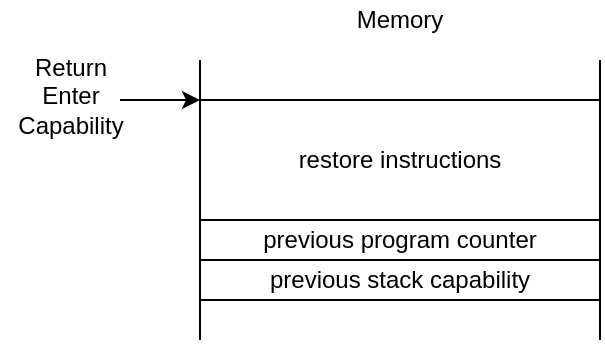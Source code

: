 <mxfile version="12.9.13" type="device"><diagram id="FivtuGL8HabOIK9Gj7GG" name="Page-1"><mxGraphModel dx="1158" dy="726" grid="1" gridSize="10" guides="1" tooltips="1" connect="1" arrows="1" fold="1" page="1" pageScale="1" pageWidth="850" pageHeight="1100" math="0" shadow="0"><root><mxCell id="0"/><mxCell id="1" parent="0"/><mxCell id="Ps9kRQ9hc6HTqAWdKawa-1" value="" style="endArrow=none;html=1;" edge="1" parent="1"><mxGeometry width="50" height="50" relative="1" as="geometry"><mxPoint x="200" y="260" as="sourcePoint"/><mxPoint x="200" y="120" as="targetPoint"/></mxGeometry></mxCell><mxCell id="Ps9kRQ9hc6HTqAWdKawa-2" value="restore instructions" style="rounded=0;whiteSpace=wrap;html=1;" vertex="1" parent="1"><mxGeometry x="200" y="140" width="200" height="60" as="geometry"/></mxCell><mxCell id="Ps9kRQ9hc6HTqAWdKawa-3" value="previous program counter" style="rounded=0;whiteSpace=wrap;html=1;" vertex="1" parent="1"><mxGeometry x="200" y="200" width="200" height="20" as="geometry"/></mxCell><mxCell id="Ps9kRQ9hc6HTqAWdKawa-4" value="previous stack capability" style="rounded=0;whiteSpace=wrap;html=1;" vertex="1" parent="1"><mxGeometry x="200" y="220" width="200" height="20" as="geometry"/></mxCell><mxCell id="Ps9kRQ9hc6HTqAWdKawa-5" value="" style="endArrow=none;html=1;" edge="1" parent="1"><mxGeometry width="50" height="50" relative="1" as="geometry"><mxPoint x="400" y="260" as="sourcePoint"/><mxPoint x="400" y="120" as="targetPoint"/></mxGeometry></mxCell><mxCell id="Ps9kRQ9hc6HTqAWdKawa-7" value="Memory" style="text;html=1;strokeColor=none;fillColor=none;align=center;verticalAlign=middle;whiteSpace=wrap;rounded=0;" vertex="1" parent="1"><mxGeometry x="280" y="90" width="40" height="20" as="geometry"/></mxCell><mxCell id="Ps9kRQ9hc6HTqAWdKawa-8" value="" style="endArrow=classic;html=1;" edge="1" parent="1"><mxGeometry width="50" height="50" relative="1" as="geometry"><mxPoint x="160" y="140" as="sourcePoint"/><mxPoint x="200" y="140" as="targetPoint"/></mxGeometry></mxCell><mxCell id="Ps9kRQ9hc6HTqAWdKawa-9" value="Return&lt;br&gt;Enter&lt;br&gt;Capability" style="text;html=1;align=center;verticalAlign=middle;resizable=0;points=[];autosize=1;" vertex="1" parent="1"><mxGeometry x="100" y="113" width="70" height="50" as="geometry"/></mxCell></root></mxGraphModel></diagram></mxfile>